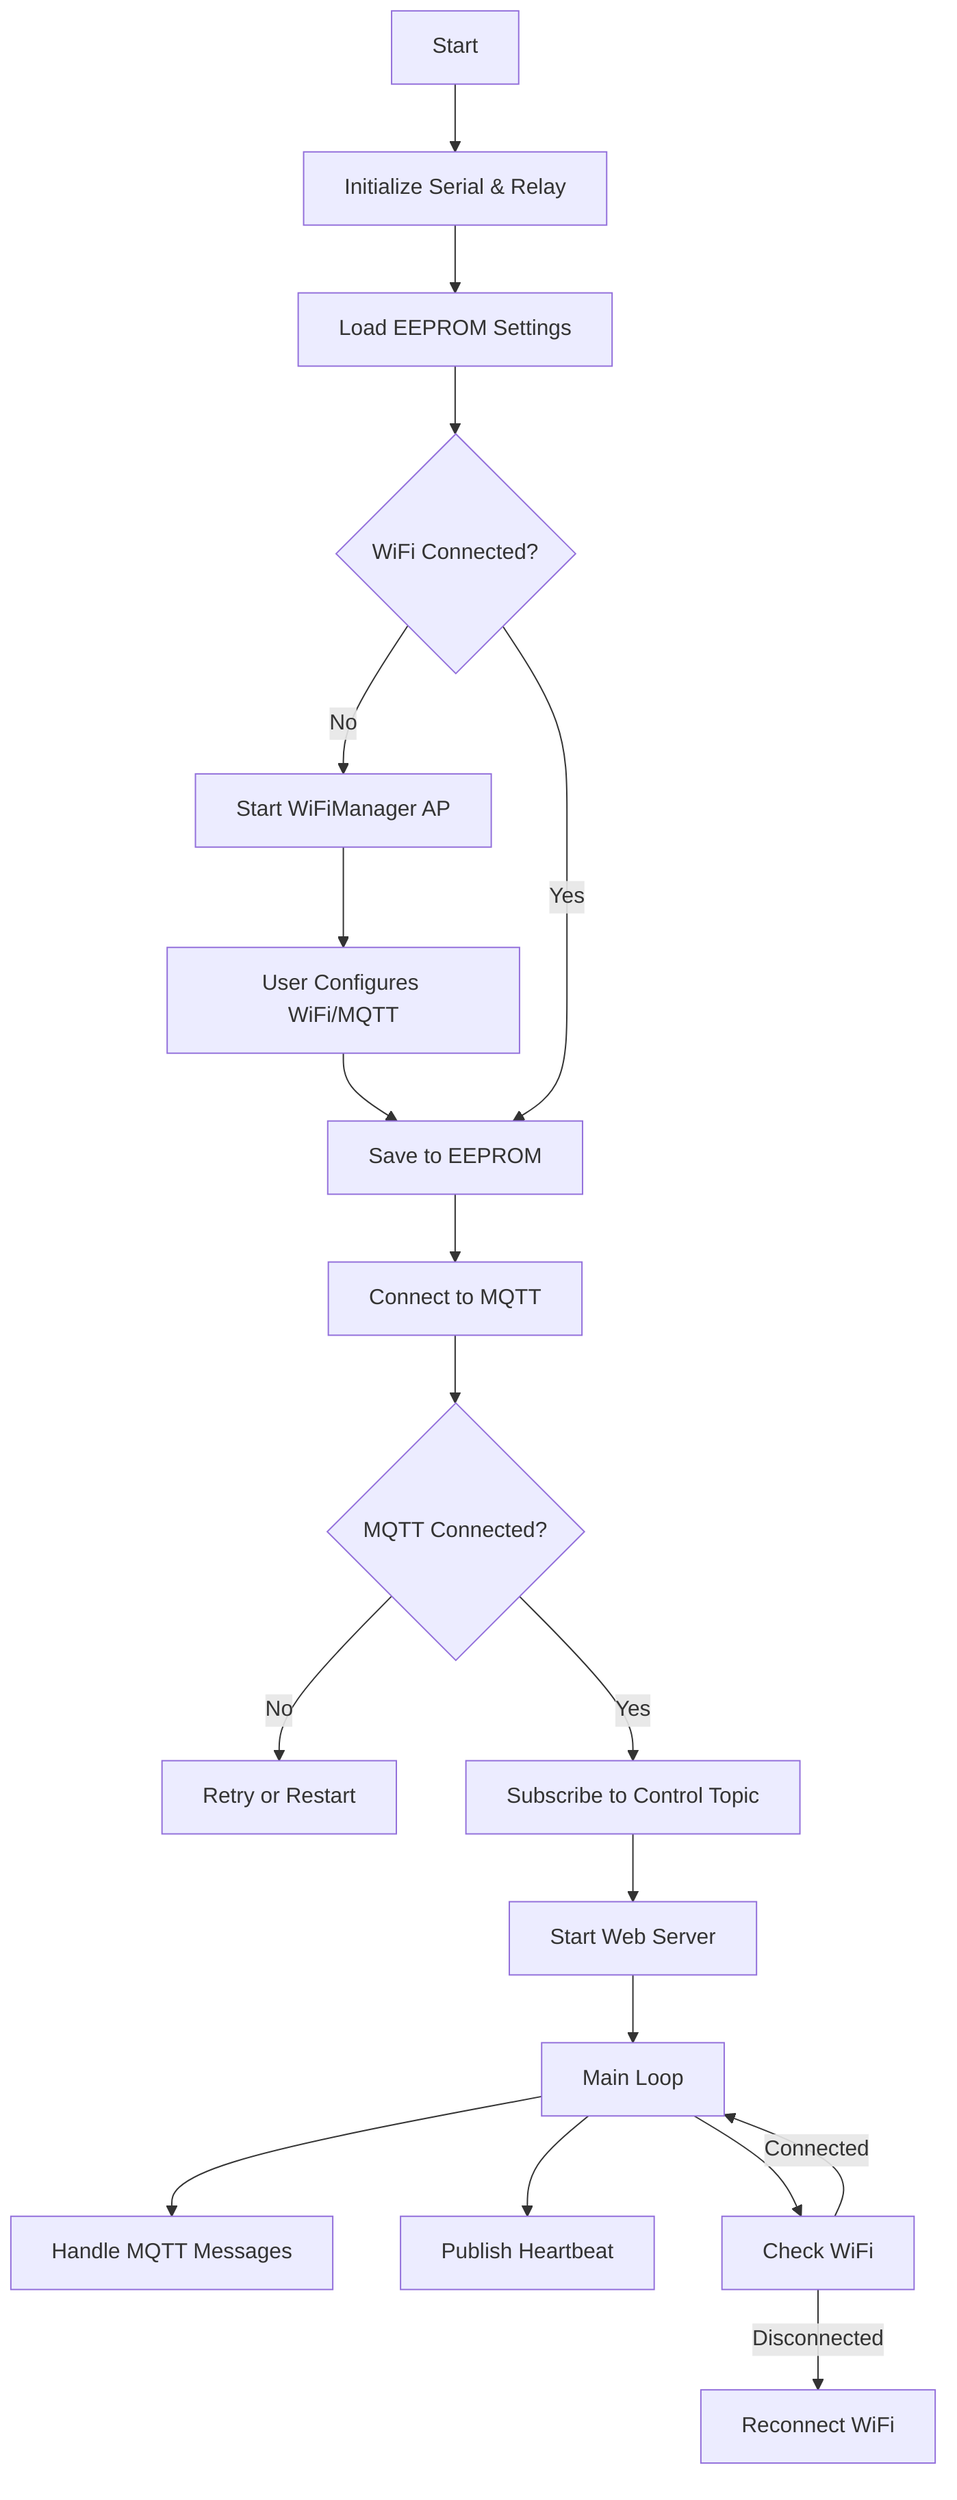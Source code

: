 flowchart TD
    A[Start] --> B[Initialize Serial & Relay]
    B --> C[Load EEPROM Settings]
    C --> D{WiFi Connected?}
    D -->|No| E[Start WiFiManager AP]
    E --> F[User Configures WiFi/MQTT]
    F --> G[Save to EEPROM]
    D -->|Yes| G
    G --> H[Connect to MQTT]
    H --> I{MQTT Connected?}
    I -->|No| J[Retry or Restart]
    I -->|Yes| K[Subscribe to Control Topic]
    K --> L[Start Web Server]
    L --> M[Main Loop]
    M --> N[Handle MQTT Messages]
    M --> O[Publish Heartbeat]
    M --> P[Check WiFi]
    P -->|Disconnected| Q[Reconnect WiFi]
    P -->|Connected| M